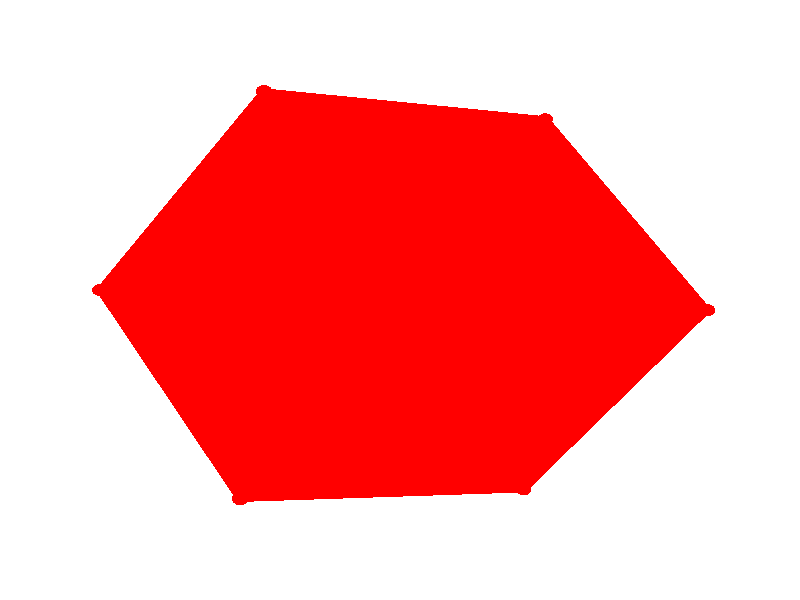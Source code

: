 #version 3.7;
global_settings{assumed_gamma 1.0}
camera{perspective location <6.545084971874737256314347, 4.755282581475768211021204, 5.877852522924730926945358> right <0.293892626146236568551728, -0.404508497187473725631435, -0.000000000000000000000000> up <-0.237764129073788410551060, -0.172745751406263137184283, 0.404508497187473725631435> direction <0.654508497187473725631435, 0.475528258147576821102120, 0.587785252292473137103457> sky <-0.475528258147576821102120, -0.345491502812526274368565, 0.809016994374947451262869> look_at <5.890576474687263086593703, 4.279754323328191389919084, 5.290067270632257567797296>}
light_source{<6.545084971874737256314347, 4.755282581475768211021204, 5.877852522924730926945358> rgb<1.0,1.0,1.0>}
background{rgb<1,1,1>}
object{union{union{sphere{<0.000000000000000000000000, 1.000000000000000000000000, 1.618033988749894902525739>,0.050000000000000002775558}sphere{<0.000000000000000000000000, -1.000000000000000000000000, 1.618033988749894902525739>,0.050000000000000002775558}sphere{<0.000000000000000000000000, 1.000000000000000000000000, -1.618033988749894902525739>,0.050000000000000002775558}sphere{<0.000000000000000000000000, -1.000000000000000000000000, -1.618033988749894902525739>,0.050000000000000002775558}sphere{<1.618033988749894902525739, 0.000000000000000000000000, 1.000000000000000000000000>,0.050000000000000002775558}sphere{<1.618033988749894902525739, 0.000000000000000000000000, -1.000000000000000000000000>,0.050000000000000002775558}sphere{<-1.618033988749894902525739, 0.000000000000000000000000, 1.000000000000000000000000>,0.050000000000000002775558}sphere{<-1.618033988749894902525739, 0.000000000000000000000000, -1.000000000000000000000000>,0.050000000000000002775558}sphere{<1.000000000000000000000000, 1.618033988749894902525739, 0.000000000000000000000000>,0.050000000000000002775558}sphere{<-1.000000000000000000000000, 1.618033988749894902525739, 0.000000000000000000000000>,0.050000000000000002775558}sphere{<1.000000000000000000000000, -1.618033988749894902525739, 0.000000000000000000000000>,0.050000000000000002775558}sphere{<-1.000000000000000000000000, -1.618033988749894902525739, 0.000000000000000000000000>,0.050000000000000002775558}}union{cylinder{<0.000000000000000000000000, 1.000000000000000000000000, 1.618033988749894902525739>,<0.000000000000000000000000, -1.000000000000000000000000, 1.618033988749894902525739>,0.025000000000000001387779}cylinder{<0.000000000000000000000000, 1.000000000000000000000000, -1.618033988749894902525739>,<0.000000000000000000000000, -1.000000000000000000000000, -1.618033988749894902525739>,0.025000000000000001387779}cylinder{<1.618033988749894902525739, 0.000000000000000000000000, 1.000000000000000000000000>,<1.618033988749894902525739, 0.000000000000000000000000, -1.000000000000000000000000>,0.025000000000000001387779}cylinder{<-1.618033988749894902525739, 0.000000000000000000000000, 1.000000000000000000000000>,<-1.618033988749894902525739, 0.000000000000000000000000, -1.000000000000000000000000>,0.025000000000000001387779}cylinder{<1.000000000000000000000000, 1.618033988749894902525739, 0.000000000000000000000000>,<-1.000000000000000000000000, 1.618033988749894902525739, 0.000000000000000000000000>,0.025000000000000001387779}cylinder{<1.000000000000000000000000, -1.618033988749894902525739, 0.000000000000000000000000>,<-1.000000000000000000000000, -1.618033988749894902525739, 0.000000000000000000000000>,0.025000000000000001387779}cylinder{<0.000000000000000000000000, 1.000000000000000000000000, 1.618033988749894902525739>,<1.618033988749894902525739, 0.000000000000000000000000, 1.000000000000000000000000>,0.025000000000000001387779}cylinder{<1.618033988749894902525739, 0.000000000000000000000000, 1.000000000000000000000000>,<1.000000000000000000000000, 1.618033988749894902525739, 0.000000000000000000000000>,0.025000000000000001387779}cylinder{<1.000000000000000000000000, 1.618033988749894902525739, 0.000000000000000000000000>,<0.000000000000000000000000, 1.000000000000000000000000, 1.618033988749894902525739>,0.025000000000000001387779}cylinder{<0.000000000000000000000000, -1.000000000000000000000000, 1.618033988749894902525739>,<1.618033988749894902525739, 0.000000000000000000000000, 1.000000000000000000000000>,0.025000000000000001387779}cylinder{<1.618033988749894902525739, 0.000000000000000000000000, 1.000000000000000000000000>,<1.000000000000000000000000, -1.618033988749894902525739, 0.000000000000000000000000>,0.025000000000000001387779}cylinder{<1.000000000000000000000000, -1.618033988749894902525739, 0.000000000000000000000000>,<0.000000000000000000000000, -1.000000000000000000000000, 1.618033988749894902525739>,0.025000000000000001387779}cylinder{<0.000000000000000000000000, 1.000000000000000000000000, -1.618033988749894902525739>,<1.618033988749894902525739, 0.000000000000000000000000, -1.000000000000000000000000>,0.025000000000000001387779}cylinder{<1.618033988749894902525739, 0.000000000000000000000000, -1.000000000000000000000000>,<1.000000000000000000000000, 1.618033988749894902525739, 0.000000000000000000000000>,0.025000000000000001387779}cylinder{<1.000000000000000000000000, 1.618033988749894902525739, 0.000000000000000000000000>,<0.000000000000000000000000, 1.000000000000000000000000, -1.618033988749894902525739>,0.025000000000000001387779}cylinder{<0.000000000000000000000000, -1.000000000000000000000000, -1.618033988749894902525739>,<1.618033988749894902525739, 0.000000000000000000000000, -1.000000000000000000000000>,0.025000000000000001387779}cylinder{<1.618033988749894902525739, 0.000000000000000000000000, -1.000000000000000000000000>,<1.000000000000000000000000, -1.618033988749894902525739, 0.000000000000000000000000>,0.025000000000000001387779}cylinder{<1.000000000000000000000000, -1.618033988749894902525739, 0.000000000000000000000000>,<0.000000000000000000000000, -1.000000000000000000000000, -1.618033988749894902525739>,0.025000000000000001387779}cylinder{<0.000000000000000000000000, 1.000000000000000000000000, 1.618033988749894902525739>,<-1.618033988749894902525739, 0.000000000000000000000000, 1.000000000000000000000000>,0.025000000000000001387779}cylinder{<-1.618033988749894902525739, 0.000000000000000000000000, 1.000000000000000000000000>,<-1.000000000000000000000000, 1.618033988749894902525739, 0.000000000000000000000000>,0.025000000000000001387779}cylinder{<-1.000000000000000000000000, 1.618033988749894902525739, 0.000000000000000000000000>,<0.000000000000000000000000, 1.000000000000000000000000, 1.618033988749894902525739>,0.025000000000000001387779}cylinder{<0.000000000000000000000000, -1.000000000000000000000000, 1.618033988749894902525739>,<-1.618033988749894902525739, 0.000000000000000000000000, 1.000000000000000000000000>,0.025000000000000001387779}cylinder{<-1.618033988749894902525739, 0.000000000000000000000000, 1.000000000000000000000000>,<-1.000000000000000000000000, -1.618033988749894902525739, 0.000000000000000000000000>,0.025000000000000001387779}cylinder{<-1.000000000000000000000000, -1.618033988749894902525739, 0.000000000000000000000000>,<0.000000000000000000000000, -1.000000000000000000000000, 1.618033988749894902525739>,0.025000000000000001387779}cylinder{<0.000000000000000000000000, 1.000000000000000000000000, -1.618033988749894902525739>,<-1.618033988749894902525739, 0.000000000000000000000000, -1.000000000000000000000000>,0.025000000000000001387779}cylinder{<-1.618033988749894902525739, 0.000000000000000000000000, -1.000000000000000000000000>,<-1.000000000000000000000000, 1.618033988749894902525739, 0.000000000000000000000000>,0.025000000000000001387779}cylinder{<-1.000000000000000000000000, 1.618033988749894902525739, 0.000000000000000000000000>,<0.000000000000000000000000, 1.000000000000000000000000, -1.618033988749894902525739>,0.025000000000000001387779}cylinder{<0.000000000000000000000000, -1.000000000000000000000000, -1.618033988749894902525739>,<-1.618033988749894902525739, 0.000000000000000000000000, -1.000000000000000000000000>,0.025000000000000001387779}cylinder{<-1.618033988749894902525739, 0.000000000000000000000000, -1.000000000000000000000000>,<-1.000000000000000000000000, -1.618033988749894902525739, 0.000000000000000000000000>,0.025000000000000001387779}cylinder{<-1.000000000000000000000000, -1.618033988749894902525739, 0.000000000000000000000000>,<0.000000000000000000000000, -1.000000000000000000000000, -1.618033988749894902525739>,0.025000000000000001387779}}union{polygon{3.000000000000000000000000,<0.000000000000000000000000, 1.000000000000000000000000, 1.618033988749894902525739>,<1.618033988749894902525739, 0.000000000000000000000000, 1.000000000000000000000000>,<1.000000000000000000000000, 1.618033988749894902525739, 0.000000000000000000000000>}polygon{3.000000000000000000000000,<0.000000000000000000000000, -1.000000000000000000000000, 1.618033988749894902525739>,<1.618033988749894902525739, 0.000000000000000000000000, 1.000000000000000000000000>,<1.000000000000000000000000, -1.618033988749894902525739, 0.000000000000000000000000>}polygon{3.000000000000000000000000,<0.000000000000000000000000, 1.000000000000000000000000, -1.618033988749894902525739>,<1.618033988749894902525739, 0.000000000000000000000000, -1.000000000000000000000000>,<1.000000000000000000000000, 1.618033988749894902525739, 0.000000000000000000000000>}polygon{3.000000000000000000000000,<0.000000000000000000000000, -1.000000000000000000000000, -1.618033988749894902525739>,<1.618033988749894902525739, 0.000000000000000000000000, -1.000000000000000000000000>,<1.000000000000000000000000, -1.618033988749894902525739, 0.000000000000000000000000>}polygon{3.000000000000000000000000,<0.000000000000000000000000, 1.000000000000000000000000, 1.618033988749894902525739>,<-1.618033988749894902525739, 0.000000000000000000000000, 1.000000000000000000000000>,<-1.000000000000000000000000, 1.618033988749894902525739, 0.000000000000000000000000>}polygon{3.000000000000000000000000,<0.000000000000000000000000, -1.000000000000000000000000, 1.618033988749894902525739>,<-1.618033988749894902525739, 0.000000000000000000000000, 1.000000000000000000000000>,<-1.000000000000000000000000, -1.618033988749894902525739, 0.000000000000000000000000>}polygon{3.000000000000000000000000,<0.000000000000000000000000, 1.000000000000000000000000, -1.618033988749894902525739>,<-1.618033988749894902525739, 0.000000000000000000000000, -1.000000000000000000000000>,<-1.000000000000000000000000, 1.618033988749894902525739, 0.000000000000000000000000>}polygon{3.000000000000000000000000,<0.000000000000000000000000, -1.000000000000000000000000, -1.618033988749894902525739>,<-1.618033988749894902525739, 0.000000000000000000000000, -1.000000000000000000000000>,<-1.000000000000000000000000, -1.618033988749894902525739, 0.000000000000000000000000>}polygon{3.000000000000000000000000,<0.000000000000000000000000, 1.000000000000000000000000, 1.618033988749894902525739>,<0.000000000000000000000000, -1.000000000000000000000000, 1.618033988749894902525739>,<1.618033988749894902525739, 0.000000000000000000000000, 1.000000000000000000000000>}polygon{3.000000000000000000000000,<0.000000000000000000000000, 1.000000000000000000000000, 1.618033988749894902525739>,<0.000000000000000000000000, -1.000000000000000000000000, 1.618033988749894902525739>,<-1.618033988749894902525739, 0.000000000000000000000000, 1.000000000000000000000000>}polygon{3.000000000000000000000000,<0.000000000000000000000000, 1.000000000000000000000000, -1.618033988749894902525739>,<0.000000000000000000000000, -1.000000000000000000000000, -1.618033988749894902525739>,<1.618033988749894902525739, 0.000000000000000000000000, -1.000000000000000000000000>}polygon{3.000000000000000000000000,<0.000000000000000000000000, 1.000000000000000000000000, -1.618033988749894902525739>,<0.000000000000000000000000, -1.000000000000000000000000, -1.618033988749894902525739>,<-1.618033988749894902525739, 0.000000000000000000000000, -1.000000000000000000000000>}polygon{3.000000000000000000000000,<1.618033988749894902525739, 0.000000000000000000000000, 1.000000000000000000000000>,<1.618033988749894902525739, 0.000000000000000000000000, -1.000000000000000000000000>,<1.000000000000000000000000, 1.618033988749894902525739, 0.000000000000000000000000>}polygon{3.000000000000000000000000,<1.618033988749894902525739, 0.000000000000000000000000, 1.000000000000000000000000>,<1.618033988749894902525739, 0.000000000000000000000000, -1.000000000000000000000000>,<1.000000000000000000000000, -1.618033988749894902525739, 0.000000000000000000000000>}polygon{3.000000000000000000000000,<-1.618033988749894902525739, 0.000000000000000000000000, 1.000000000000000000000000>,<-1.618033988749894902525739, 0.000000000000000000000000, -1.000000000000000000000000>,<-1.000000000000000000000000, 1.618033988749894902525739, 0.000000000000000000000000>}polygon{3.000000000000000000000000,<-1.618033988749894902525739, 0.000000000000000000000000, 1.000000000000000000000000>,<-1.618033988749894902525739, 0.000000000000000000000000, -1.000000000000000000000000>,<-1.000000000000000000000000, -1.618033988749894902525739, 0.000000000000000000000000>}polygon{3.000000000000000000000000,<1.000000000000000000000000, 1.618033988749894902525739, 0.000000000000000000000000>,<-1.000000000000000000000000, 1.618033988749894902525739, 0.000000000000000000000000>,<0.000000000000000000000000, 1.000000000000000000000000, 1.618033988749894902525739>}polygon{3.000000000000000000000000,<1.000000000000000000000000, 1.618033988749894902525739, 0.000000000000000000000000>,<-1.000000000000000000000000, 1.618033988749894902525739, 0.000000000000000000000000>,<0.000000000000000000000000, 1.000000000000000000000000, -1.618033988749894902525739>}polygon{3.000000000000000000000000,<1.000000000000000000000000, -1.618033988749894902525739, 0.000000000000000000000000>,<-1.000000000000000000000000, -1.618033988749894902525739, 0.000000000000000000000000>,<0.000000000000000000000000, -1.000000000000000000000000, 1.618033988749894902525739>}polygon{3.000000000000000000000000,<1.000000000000000000000000, -1.618033988749894902525739, 0.000000000000000000000000>,<-1.000000000000000000000000, -1.618033988749894902525739, 0.000000000000000000000000>,<0.000000000000000000000000, -1.000000000000000000000000, -1.618033988749894902525739>}}} pigment{rgbft<1.0,0.0,0.0,0.2,0.2>}}
